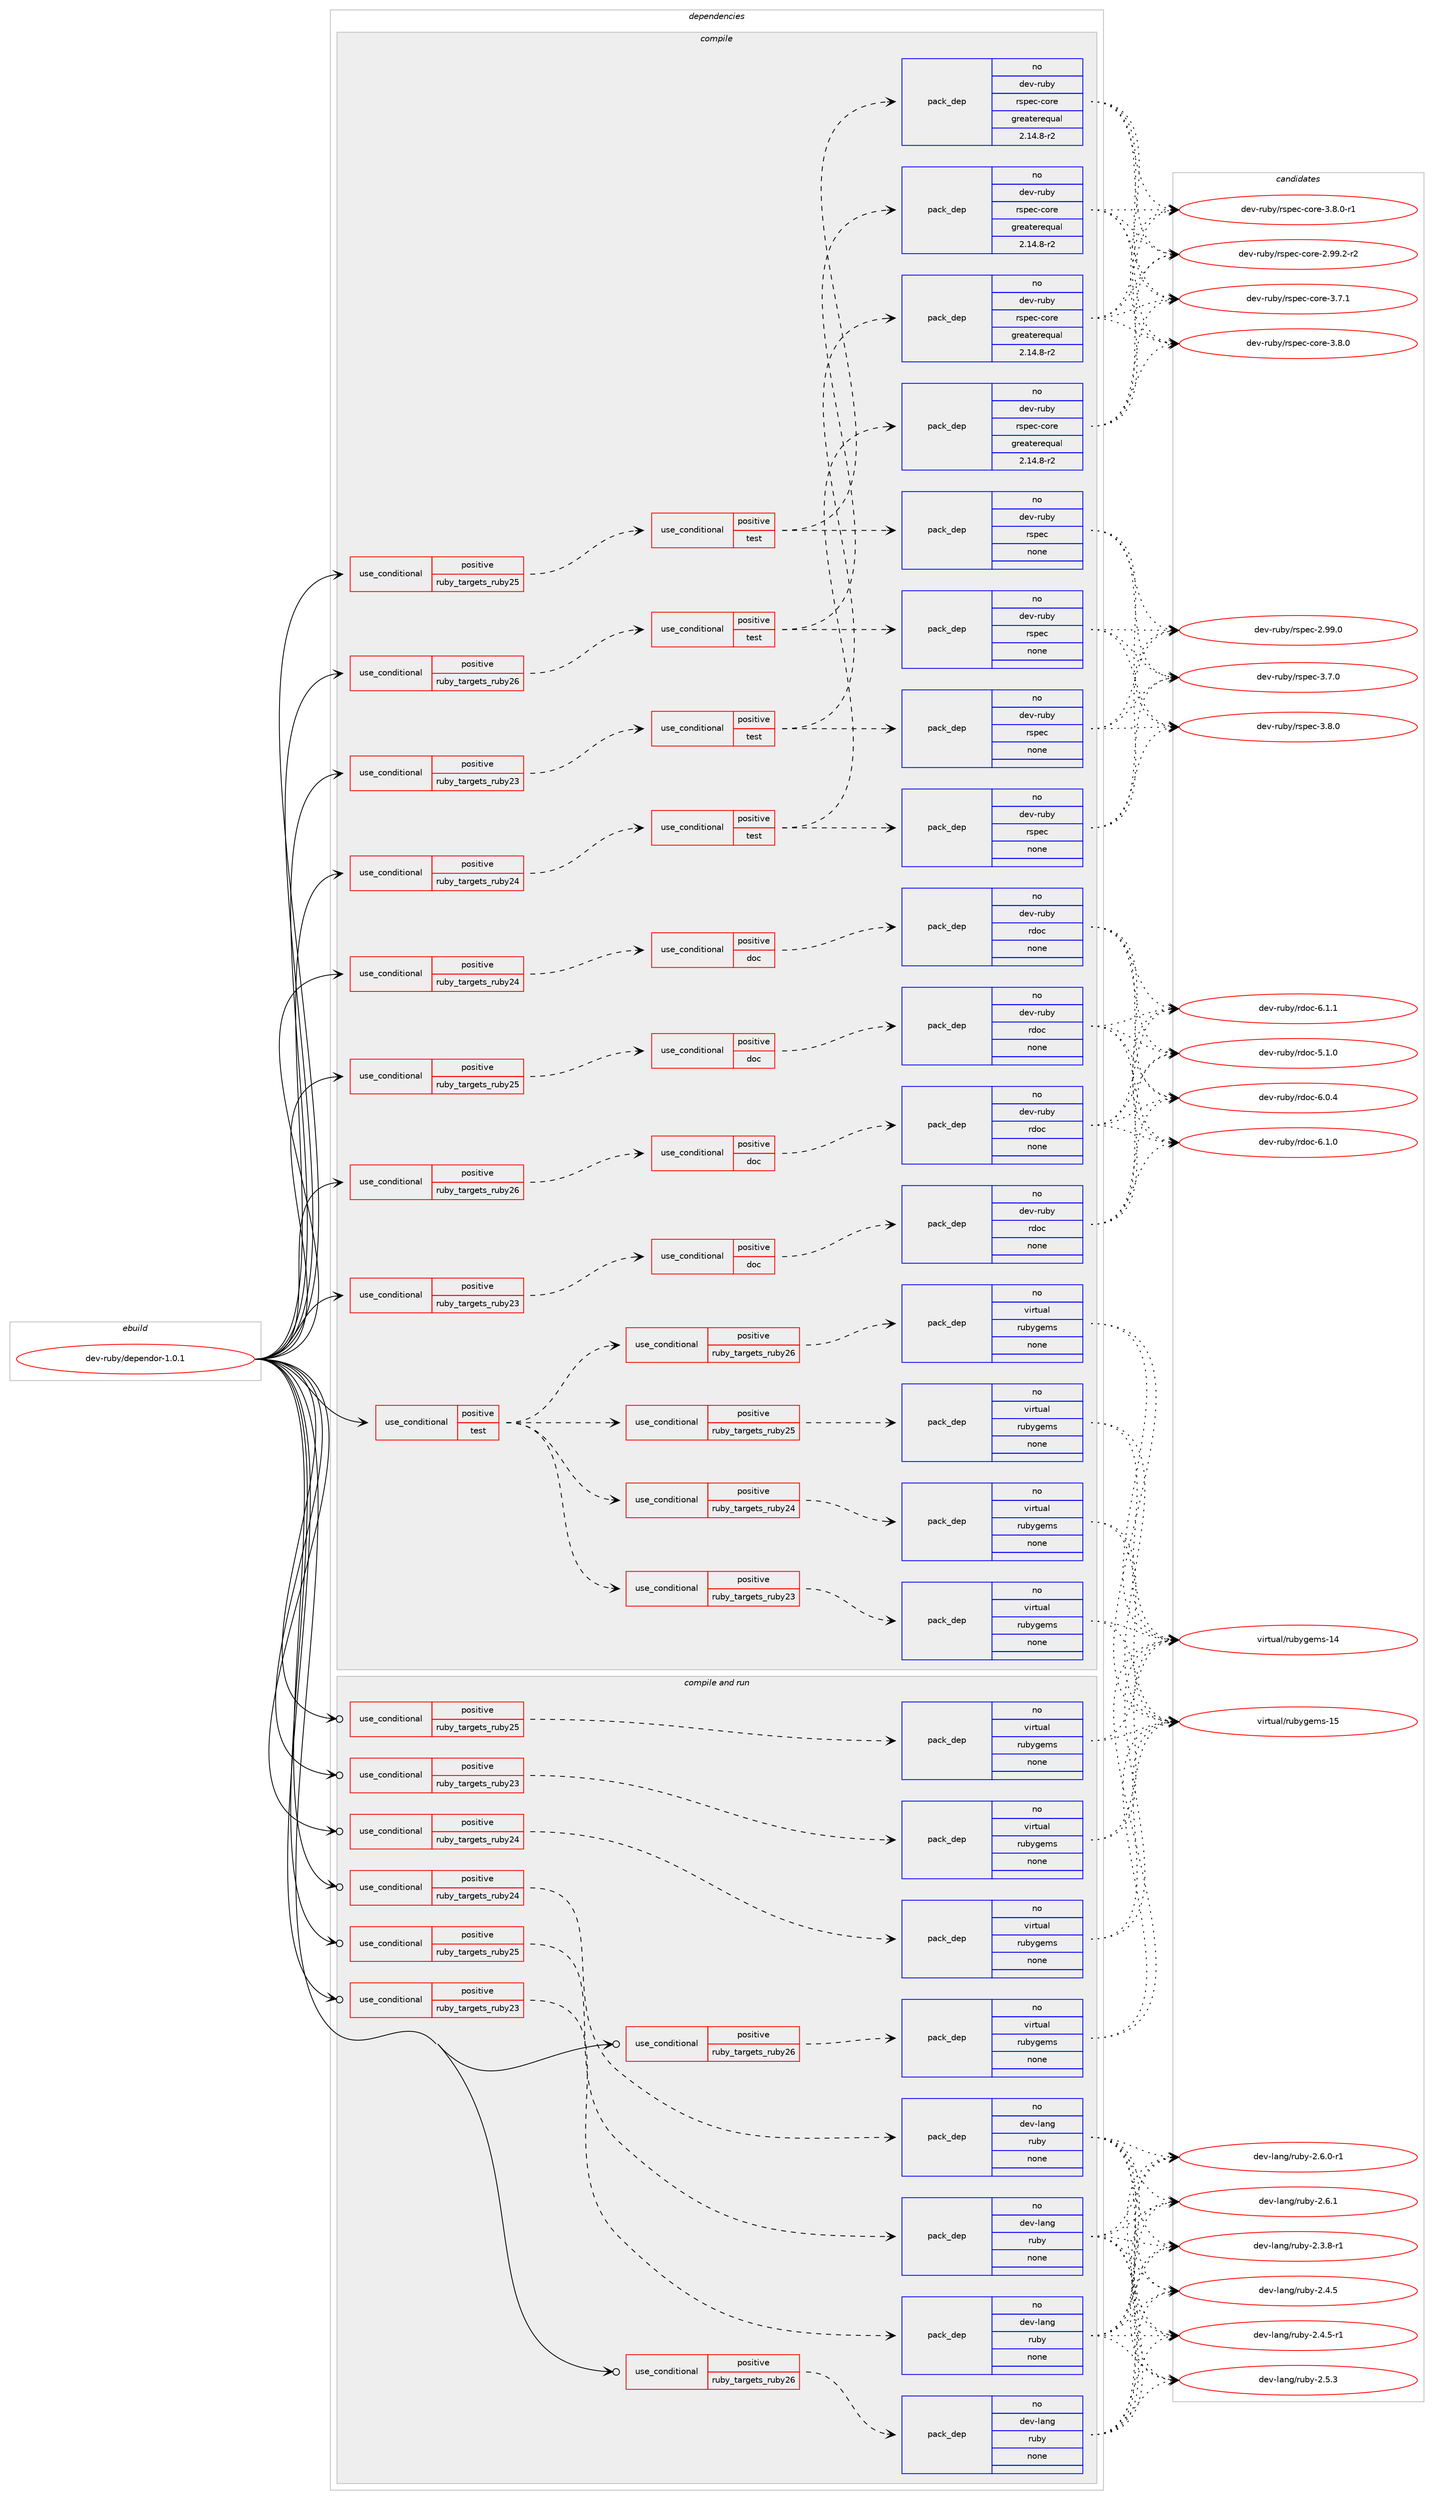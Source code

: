 digraph prolog {

# *************
# Graph options
# *************

newrank=true;
concentrate=true;
compound=true;
graph [rankdir=LR,fontname=Helvetica,fontsize=10,ranksep=1.5];#, ranksep=2.5, nodesep=0.2];
edge  [arrowhead=vee];
node  [fontname=Helvetica,fontsize=10];

# **********
# The ebuild
# **********

subgraph cluster_leftcol {
color=gray;
rank=same;
label=<<i>ebuild</i>>;
id [label="dev-ruby/dependor-1.0.1", color=red, width=4, href="../dev-ruby/dependor-1.0.1.svg"];
}

# ****************
# The dependencies
# ****************

subgraph cluster_midcol {
color=gray;
label=<<i>dependencies</i>>;
subgraph cluster_compile {
fillcolor="#eeeeee";
style=filled;
label=<<i>compile</i>>;
subgraph cond398247 {
dependency1490382 [label=<<TABLE BORDER="0" CELLBORDER="1" CELLSPACING="0" CELLPADDING="4"><TR><TD ROWSPAN="3" CELLPADDING="10">use_conditional</TD></TR><TR><TD>positive</TD></TR><TR><TD>ruby_targets_ruby23</TD></TR></TABLE>>, shape=none, color=red];
subgraph cond398248 {
dependency1490383 [label=<<TABLE BORDER="0" CELLBORDER="1" CELLSPACING="0" CELLPADDING="4"><TR><TD ROWSPAN="3" CELLPADDING="10">use_conditional</TD></TR><TR><TD>positive</TD></TR><TR><TD>doc</TD></TR></TABLE>>, shape=none, color=red];
subgraph pack1068691 {
dependency1490384 [label=<<TABLE BORDER="0" CELLBORDER="1" CELLSPACING="0" CELLPADDING="4" WIDTH="220"><TR><TD ROWSPAN="6" CELLPADDING="30">pack_dep</TD></TR><TR><TD WIDTH="110">no</TD></TR><TR><TD>dev-ruby</TD></TR><TR><TD>rdoc</TD></TR><TR><TD>none</TD></TR><TR><TD></TD></TR></TABLE>>, shape=none, color=blue];
}
dependency1490383:e -> dependency1490384:w [weight=20,style="dashed",arrowhead="vee"];
}
dependency1490382:e -> dependency1490383:w [weight=20,style="dashed",arrowhead="vee"];
}
id:e -> dependency1490382:w [weight=20,style="solid",arrowhead="vee"];
subgraph cond398249 {
dependency1490385 [label=<<TABLE BORDER="0" CELLBORDER="1" CELLSPACING="0" CELLPADDING="4"><TR><TD ROWSPAN="3" CELLPADDING="10">use_conditional</TD></TR><TR><TD>positive</TD></TR><TR><TD>ruby_targets_ruby23</TD></TR></TABLE>>, shape=none, color=red];
subgraph cond398250 {
dependency1490386 [label=<<TABLE BORDER="0" CELLBORDER="1" CELLSPACING="0" CELLPADDING="4"><TR><TD ROWSPAN="3" CELLPADDING="10">use_conditional</TD></TR><TR><TD>positive</TD></TR><TR><TD>test</TD></TR></TABLE>>, shape=none, color=red];
subgraph pack1068692 {
dependency1490387 [label=<<TABLE BORDER="0" CELLBORDER="1" CELLSPACING="0" CELLPADDING="4" WIDTH="220"><TR><TD ROWSPAN="6" CELLPADDING="30">pack_dep</TD></TR><TR><TD WIDTH="110">no</TD></TR><TR><TD>dev-ruby</TD></TR><TR><TD>rspec</TD></TR><TR><TD>none</TD></TR><TR><TD></TD></TR></TABLE>>, shape=none, color=blue];
}
dependency1490386:e -> dependency1490387:w [weight=20,style="dashed",arrowhead="vee"];
subgraph pack1068693 {
dependency1490388 [label=<<TABLE BORDER="0" CELLBORDER="1" CELLSPACING="0" CELLPADDING="4" WIDTH="220"><TR><TD ROWSPAN="6" CELLPADDING="30">pack_dep</TD></TR><TR><TD WIDTH="110">no</TD></TR><TR><TD>dev-ruby</TD></TR><TR><TD>rspec-core</TD></TR><TR><TD>greaterequal</TD></TR><TR><TD>2.14.8-r2</TD></TR></TABLE>>, shape=none, color=blue];
}
dependency1490386:e -> dependency1490388:w [weight=20,style="dashed",arrowhead="vee"];
}
dependency1490385:e -> dependency1490386:w [weight=20,style="dashed",arrowhead="vee"];
}
id:e -> dependency1490385:w [weight=20,style="solid",arrowhead="vee"];
subgraph cond398251 {
dependency1490389 [label=<<TABLE BORDER="0" CELLBORDER="1" CELLSPACING="0" CELLPADDING="4"><TR><TD ROWSPAN="3" CELLPADDING="10">use_conditional</TD></TR><TR><TD>positive</TD></TR><TR><TD>ruby_targets_ruby24</TD></TR></TABLE>>, shape=none, color=red];
subgraph cond398252 {
dependency1490390 [label=<<TABLE BORDER="0" CELLBORDER="1" CELLSPACING="0" CELLPADDING="4"><TR><TD ROWSPAN="3" CELLPADDING="10">use_conditional</TD></TR><TR><TD>positive</TD></TR><TR><TD>doc</TD></TR></TABLE>>, shape=none, color=red];
subgraph pack1068694 {
dependency1490391 [label=<<TABLE BORDER="0" CELLBORDER="1" CELLSPACING="0" CELLPADDING="4" WIDTH="220"><TR><TD ROWSPAN="6" CELLPADDING="30">pack_dep</TD></TR><TR><TD WIDTH="110">no</TD></TR><TR><TD>dev-ruby</TD></TR><TR><TD>rdoc</TD></TR><TR><TD>none</TD></TR><TR><TD></TD></TR></TABLE>>, shape=none, color=blue];
}
dependency1490390:e -> dependency1490391:w [weight=20,style="dashed",arrowhead="vee"];
}
dependency1490389:e -> dependency1490390:w [weight=20,style="dashed",arrowhead="vee"];
}
id:e -> dependency1490389:w [weight=20,style="solid",arrowhead="vee"];
subgraph cond398253 {
dependency1490392 [label=<<TABLE BORDER="0" CELLBORDER="1" CELLSPACING="0" CELLPADDING="4"><TR><TD ROWSPAN="3" CELLPADDING="10">use_conditional</TD></TR><TR><TD>positive</TD></TR><TR><TD>ruby_targets_ruby24</TD></TR></TABLE>>, shape=none, color=red];
subgraph cond398254 {
dependency1490393 [label=<<TABLE BORDER="0" CELLBORDER="1" CELLSPACING="0" CELLPADDING="4"><TR><TD ROWSPAN="3" CELLPADDING="10">use_conditional</TD></TR><TR><TD>positive</TD></TR><TR><TD>test</TD></TR></TABLE>>, shape=none, color=red];
subgraph pack1068695 {
dependency1490394 [label=<<TABLE BORDER="0" CELLBORDER="1" CELLSPACING="0" CELLPADDING="4" WIDTH="220"><TR><TD ROWSPAN="6" CELLPADDING="30">pack_dep</TD></TR><TR><TD WIDTH="110">no</TD></TR><TR><TD>dev-ruby</TD></TR><TR><TD>rspec</TD></TR><TR><TD>none</TD></TR><TR><TD></TD></TR></TABLE>>, shape=none, color=blue];
}
dependency1490393:e -> dependency1490394:w [weight=20,style="dashed",arrowhead="vee"];
subgraph pack1068696 {
dependency1490395 [label=<<TABLE BORDER="0" CELLBORDER="1" CELLSPACING="0" CELLPADDING="4" WIDTH="220"><TR><TD ROWSPAN="6" CELLPADDING="30">pack_dep</TD></TR><TR><TD WIDTH="110">no</TD></TR><TR><TD>dev-ruby</TD></TR><TR><TD>rspec-core</TD></TR><TR><TD>greaterequal</TD></TR><TR><TD>2.14.8-r2</TD></TR></TABLE>>, shape=none, color=blue];
}
dependency1490393:e -> dependency1490395:w [weight=20,style="dashed",arrowhead="vee"];
}
dependency1490392:e -> dependency1490393:w [weight=20,style="dashed",arrowhead="vee"];
}
id:e -> dependency1490392:w [weight=20,style="solid",arrowhead="vee"];
subgraph cond398255 {
dependency1490396 [label=<<TABLE BORDER="0" CELLBORDER="1" CELLSPACING="0" CELLPADDING="4"><TR><TD ROWSPAN="3" CELLPADDING="10">use_conditional</TD></TR><TR><TD>positive</TD></TR><TR><TD>ruby_targets_ruby25</TD></TR></TABLE>>, shape=none, color=red];
subgraph cond398256 {
dependency1490397 [label=<<TABLE BORDER="0" CELLBORDER="1" CELLSPACING="0" CELLPADDING="4"><TR><TD ROWSPAN="3" CELLPADDING="10">use_conditional</TD></TR><TR><TD>positive</TD></TR><TR><TD>doc</TD></TR></TABLE>>, shape=none, color=red];
subgraph pack1068697 {
dependency1490398 [label=<<TABLE BORDER="0" CELLBORDER="1" CELLSPACING="0" CELLPADDING="4" WIDTH="220"><TR><TD ROWSPAN="6" CELLPADDING="30">pack_dep</TD></TR><TR><TD WIDTH="110">no</TD></TR><TR><TD>dev-ruby</TD></TR><TR><TD>rdoc</TD></TR><TR><TD>none</TD></TR><TR><TD></TD></TR></TABLE>>, shape=none, color=blue];
}
dependency1490397:e -> dependency1490398:w [weight=20,style="dashed",arrowhead="vee"];
}
dependency1490396:e -> dependency1490397:w [weight=20,style="dashed",arrowhead="vee"];
}
id:e -> dependency1490396:w [weight=20,style="solid",arrowhead="vee"];
subgraph cond398257 {
dependency1490399 [label=<<TABLE BORDER="0" CELLBORDER="1" CELLSPACING="0" CELLPADDING="4"><TR><TD ROWSPAN="3" CELLPADDING="10">use_conditional</TD></TR><TR><TD>positive</TD></TR><TR><TD>ruby_targets_ruby25</TD></TR></TABLE>>, shape=none, color=red];
subgraph cond398258 {
dependency1490400 [label=<<TABLE BORDER="0" CELLBORDER="1" CELLSPACING="0" CELLPADDING="4"><TR><TD ROWSPAN="3" CELLPADDING="10">use_conditional</TD></TR><TR><TD>positive</TD></TR><TR><TD>test</TD></TR></TABLE>>, shape=none, color=red];
subgraph pack1068698 {
dependency1490401 [label=<<TABLE BORDER="0" CELLBORDER="1" CELLSPACING="0" CELLPADDING="4" WIDTH="220"><TR><TD ROWSPAN="6" CELLPADDING="30">pack_dep</TD></TR><TR><TD WIDTH="110">no</TD></TR><TR><TD>dev-ruby</TD></TR><TR><TD>rspec</TD></TR><TR><TD>none</TD></TR><TR><TD></TD></TR></TABLE>>, shape=none, color=blue];
}
dependency1490400:e -> dependency1490401:w [weight=20,style="dashed",arrowhead="vee"];
subgraph pack1068699 {
dependency1490402 [label=<<TABLE BORDER="0" CELLBORDER="1" CELLSPACING="0" CELLPADDING="4" WIDTH="220"><TR><TD ROWSPAN="6" CELLPADDING="30">pack_dep</TD></TR><TR><TD WIDTH="110">no</TD></TR><TR><TD>dev-ruby</TD></TR><TR><TD>rspec-core</TD></TR><TR><TD>greaterequal</TD></TR><TR><TD>2.14.8-r2</TD></TR></TABLE>>, shape=none, color=blue];
}
dependency1490400:e -> dependency1490402:w [weight=20,style="dashed",arrowhead="vee"];
}
dependency1490399:e -> dependency1490400:w [weight=20,style="dashed",arrowhead="vee"];
}
id:e -> dependency1490399:w [weight=20,style="solid",arrowhead="vee"];
subgraph cond398259 {
dependency1490403 [label=<<TABLE BORDER="0" CELLBORDER="1" CELLSPACING="0" CELLPADDING="4"><TR><TD ROWSPAN="3" CELLPADDING="10">use_conditional</TD></TR><TR><TD>positive</TD></TR><TR><TD>ruby_targets_ruby26</TD></TR></TABLE>>, shape=none, color=red];
subgraph cond398260 {
dependency1490404 [label=<<TABLE BORDER="0" CELLBORDER="1" CELLSPACING="0" CELLPADDING="4"><TR><TD ROWSPAN="3" CELLPADDING="10">use_conditional</TD></TR><TR><TD>positive</TD></TR><TR><TD>doc</TD></TR></TABLE>>, shape=none, color=red];
subgraph pack1068700 {
dependency1490405 [label=<<TABLE BORDER="0" CELLBORDER="1" CELLSPACING="0" CELLPADDING="4" WIDTH="220"><TR><TD ROWSPAN="6" CELLPADDING="30">pack_dep</TD></TR><TR><TD WIDTH="110">no</TD></TR><TR><TD>dev-ruby</TD></TR><TR><TD>rdoc</TD></TR><TR><TD>none</TD></TR><TR><TD></TD></TR></TABLE>>, shape=none, color=blue];
}
dependency1490404:e -> dependency1490405:w [weight=20,style="dashed",arrowhead="vee"];
}
dependency1490403:e -> dependency1490404:w [weight=20,style="dashed",arrowhead="vee"];
}
id:e -> dependency1490403:w [weight=20,style="solid",arrowhead="vee"];
subgraph cond398261 {
dependency1490406 [label=<<TABLE BORDER="0" CELLBORDER="1" CELLSPACING="0" CELLPADDING="4"><TR><TD ROWSPAN="3" CELLPADDING="10">use_conditional</TD></TR><TR><TD>positive</TD></TR><TR><TD>ruby_targets_ruby26</TD></TR></TABLE>>, shape=none, color=red];
subgraph cond398262 {
dependency1490407 [label=<<TABLE BORDER="0" CELLBORDER="1" CELLSPACING="0" CELLPADDING="4"><TR><TD ROWSPAN="3" CELLPADDING="10">use_conditional</TD></TR><TR><TD>positive</TD></TR><TR><TD>test</TD></TR></TABLE>>, shape=none, color=red];
subgraph pack1068701 {
dependency1490408 [label=<<TABLE BORDER="0" CELLBORDER="1" CELLSPACING="0" CELLPADDING="4" WIDTH="220"><TR><TD ROWSPAN="6" CELLPADDING="30">pack_dep</TD></TR><TR><TD WIDTH="110">no</TD></TR><TR><TD>dev-ruby</TD></TR><TR><TD>rspec</TD></TR><TR><TD>none</TD></TR><TR><TD></TD></TR></TABLE>>, shape=none, color=blue];
}
dependency1490407:e -> dependency1490408:w [weight=20,style="dashed",arrowhead="vee"];
subgraph pack1068702 {
dependency1490409 [label=<<TABLE BORDER="0" CELLBORDER="1" CELLSPACING="0" CELLPADDING="4" WIDTH="220"><TR><TD ROWSPAN="6" CELLPADDING="30">pack_dep</TD></TR><TR><TD WIDTH="110">no</TD></TR><TR><TD>dev-ruby</TD></TR><TR><TD>rspec-core</TD></TR><TR><TD>greaterequal</TD></TR><TR><TD>2.14.8-r2</TD></TR></TABLE>>, shape=none, color=blue];
}
dependency1490407:e -> dependency1490409:w [weight=20,style="dashed",arrowhead="vee"];
}
dependency1490406:e -> dependency1490407:w [weight=20,style="dashed",arrowhead="vee"];
}
id:e -> dependency1490406:w [weight=20,style="solid",arrowhead="vee"];
subgraph cond398263 {
dependency1490410 [label=<<TABLE BORDER="0" CELLBORDER="1" CELLSPACING="0" CELLPADDING="4"><TR><TD ROWSPAN="3" CELLPADDING="10">use_conditional</TD></TR><TR><TD>positive</TD></TR><TR><TD>test</TD></TR></TABLE>>, shape=none, color=red];
subgraph cond398264 {
dependency1490411 [label=<<TABLE BORDER="0" CELLBORDER="1" CELLSPACING="0" CELLPADDING="4"><TR><TD ROWSPAN="3" CELLPADDING="10">use_conditional</TD></TR><TR><TD>positive</TD></TR><TR><TD>ruby_targets_ruby23</TD></TR></TABLE>>, shape=none, color=red];
subgraph pack1068703 {
dependency1490412 [label=<<TABLE BORDER="0" CELLBORDER="1" CELLSPACING="0" CELLPADDING="4" WIDTH="220"><TR><TD ROWSPAN="6" CELLPADDING="30">pack_dep</TD></TR><TR><TD WIDTH="110">no</TD></TR><TR><TD>virtual</TD></TR><TR><TD>rubygems</TD></TR><TR><TD>none</TD></TR><TR><TD></TD></TR></TABLE>>, shape=none, color=blue];
}
dependency1490411:e -> dependency1490412:w [weight=20,style="dashed",arrowhead="vee"];
}
dependency1490410:e -> dependency1490411:w [weight=20,style="dashed",arrowhead="vee"];
subgraph cond398265 {
dependency1490413 [label=<<TABLE BORDER="0" CELLBORDER="1" CELLSPACING="0" CELLPADDING="4"><TR><TD ROWSPAN="3" CELLPADDING="10">use_conditional</TD></TR><TR><TD>positive</TD></TR><TR><TD>ruby_targets_ruby24</TD></TR></TABLE>>, shape=none, color=red];
subgraph pack1068704 {
dependency1490414 [label=<<TABLE BORDER="0" CELLBORDER="1" CELLSPACING="0" CELLPADDING="4" WIDTH="220"><TR><TD ROWSPAN="6" CELLPADDING="30">pack_dep</TD></TR><TR><TD WIDTH="110">no</TD></TR><TR><TD>virtual</TD></TR><TR><TD>rubygems</TD></TR><TR><TD>none</TD></TR><TR><TD></TD></TR></TABLE>>, shape=none, color=blue];
}
dependency1490413:e -> dependency1490414:w [weight=20,style="dashed",arrowhead="vee"];
}
dependency1490410:e -> dependency1490413:w [weight=20,style="dashed",arrowhead="vee"];
subgraph cond398266 {
dependency1490415 [label=<<TABLE BORDER="0" CELLBORDER="1" CELLSPACING="0" CELLPADDING="4"><TR><TD ROWSPAN="3" CELLPADDING="10">use_conditional</TD></TR><TR><TD>positive</TD></TR><TR><TD>ruby_targets_ruby25</TD></TR></TABLE>>, shape=none, color=red];
subgraph pack1068705 {
dependency1490416 [label=<<TABLE BORDER="0" CELLBORDER="1" CELLSPACING="0" CELLPADDING="4" WIDTH="220"><TR><TD ROWSPAN="6" CELLPADDING="30">pack_dep</TD></TR><TR><TD WIDTH="110">no</TD></TR><TR><TD>virtual</TD></TR><TR><TD>rubygems</TD></TR><TR><TD>none</TD></TR><TR><TD></TD></TR></TABLE>>, shape=none, color=blue];
}
dependency1490415:e -> dependency1490416:w [weight=20,style="dashed",arrowhead="vee"];
}
dependency1490410:e -> dependency1490415:w [weight=20,style="dashed",arrowhead="vee"];
subgraph cond398267 {
dependency1490417 [label=<<TABLE BORDER="0" CELLBORDER="1" CELLSPACING="0" CELLPADDING="4"><TR><TD ROWSPAN="3" CELLPADDING="10">use_conditional</TD></TR><TR><TD>positive</TD></TR><TR><TD>ruby_targets_ruby26</TD></TR></TABLE>>, shape=none, color=red];
subgraph pack1068706 {
dependency1490418 [label=<<TABLE BORDER="0" CELLBORDER="1" CELLSPACING="0" CELLPADDING="4" WIDTH="220"><TR><TD ROWSPAN="6" CELLPADDING="30">pack_dep</TD></TR><TR><TD WIDTH="110">no</TD></TR><TR><TD>virtual</TD></TR><TR><TD>rubygems</TD></TR><TR><TD>none</TD></TR><TR><TD></TD></TR></TABLE>>, shape=none, color=blue];
}
dependency1490417:e -> dependency1490418:w [weight=20,style="dashed",arrowhead="vee"];
}
dependency1490410:e -> dependency1490417:w [weight=20,style="dashed",arrowhead="vee"];
}
id:e -> dependency1490410:w [weight=20,style="solid",arrowhead="vee"];
}
subgraph cluster_compileandrun {
fillcolor="#eeeeee";
style=filled;
label=<<i>compile and run</i>>;
subgraph cond398268 {
dependency1490419 [label=<<TABLE BORDER="0" CELLBORDER="1" CELLSPACING="0" CELLPADDING="4"><TR><TD ROWSPAN="3" CELLPADDING="10">use_conditional</TD></TR><TR><TD>positive</TD></TR><TR><TD>ruby_targets_ruby23</TD></TR></TABLE>>, shape=none, color=red];
subgraph pack1068707 {
dependency1490420 [label=<<TABLE BORDER="0" CELLBORDER="1" CELLSPACING="0" CELLPADDING="4" WIDTH="220"><TR><TD ROWSPAN="6" CELLPADDING="30">pack_dep</TD></TR><TR><TD WIDTH="110">no</TD></TR><TR><TD>dev-lang</TD></TR><TR><TD>ruby</TD></TR><TR><TD>none</TD></TR><TR><TD></TD></TR></TABLE>>, shape=none, color=blue];
}
dependency1490419:e -> dependency1490420:w [weight=20,style="dashed",arrowhead="vee"];
}
id:e -> dependency1490419:w [weight=20,style="solid",arrowhead="odotvee"];
subgraph cond398269 {
dependency1490421 [label=<<TABLE BORDER="0" CELLBORDER="1" CELLSPACING="0" CELLPADDING="4"><TR><TD ROWSPAN="3" CELLPADDING="10">use_conditional</TD></TR><TR><TD>positive</TD></TR><TR><TD>ruby_targets_ruby23</TD></TR></TABLE>>, shape=none, color=red];
subgraph pack1068708 {
dependency1490422 [label=<<TABLE BORDER="0" CELLBORDER="1" CELLSPACING="0" CELLPADDING="4" WIDTH="220"><TR><TD ROWSPAN="6" CELLPADDING="30">pack_dep</TD></TR><TR><TD WIDTH="110">no</TD></TR><TR><TD>virtual</TD></TR><TR><TD>rubygems</TD></TR><TR><TD>none</TD></TR><TR><TD></TD></TR></TABLE>>, shape=none, color=blue];
}
dependency1490421:e -> dependency1490422:w [weight=20,style="dashed",arrowhead="vee"];
}
id:e -> dependency1490421:w [weight=20,style="solid",arrowhead="odotvee"];
subgraph cond398270 {
dependency1490423 [label=<<TABLE BORDER="0" CELLBORDER="1" CELLSPACING="0" CELLPADDING="4"><TR><TD ROWSPAN="3" CELLPADDING="10">use_conditional</TD></TR><TR><TD>positive</TD></TR><TR><TD>ruby_targets_ruby24</TD></TR></TABLE>>, shape=none, color=red];
subgraph pack1068709 {
dependency1490424 [label=<<TABLE BORDER="0" CELLBORDER="1" CELLSPACING="0" CELLPADDING="4" WIDTH="220"><TR><TD ROWSPAN="6" CELLPADDING="30">pack_dep</TD></TR><TR><TD WIDTH="110">no</TD></TR><TR><TD>dev-lang</TD></TR><TR><TD>ruby</TD></TR><TR><TD>none</TD></TR><TR><TD></TD></TR></TABLE>>, shape=none, color=blue];
}
dependency1490423:e -> dependency1490424:w [weight=20,style="dashed",arrowhead="vee"];
}
id:e -> dependency1490423:w [weight=20,style="solid",arrowhead="odotvee"];
subgraph cond398271 {
dependency1490425 [label=<<TABLE BORDER="0" CELLBORDER="1" CELLSPACING="0" CELLPADDING="4"><TR><TD ROWSPAN="3" CELLPADDING="10">use_conditional</TD></TR><TR><TD>positive</TD></TR><TR><TD>ruby_targets_ruby24</TD></TR></TABLE>>, shape=none, color=red];
subgraph pack1068710 {
dependency1490426 [label=<<TABLE BORDER="0" CELLBORDER="1" CELLSPACING="0" CELLPADDING="4" WIDTH="220"><TR><TD ROWSPAN="6" CELLPADDING="30">pack_dep</TD></TR><TR><TD WIDTH="110">no</TD></TR><TR><TD>virtual</TD></TR><TR><TD>rubygems</TD></TR><TR><TD>none</TD></TR><TR><TD></TD></TR></TABLE>>, shape=none, color=blue];
}
dependency1490425:e -> dependency1490426:w [weight=20,style="dashed",arrowhead="vee"];
}
id:e -> dependency1490425:w [weight=20,style="solid",arrowhead="odotvee"];
subgraph cond398272 {
dependency1490427 [label=<<TABLE BORDER="0" CELLBORDER="1" CELLSPACING="0" CELLPADDING="4"><TR><TD ROWSPAN="3" CELLPADDING="10">use_conditional</TD></TR><TR><TD>positive</TD></TR><TR><TD>ruby_targets_ruby25</TD></TR></TABLE>>, shape=none, color=red];
subgraph pack1068711 {
dependency1490428 [label=<<TABLE BORDER="0" CELLBORDER="1" CELLSPACING="0" CELLPADDING="4" WIDTH="220"><TR><TD ROWSPAN="6" CELLPADDING="30">pack_dep</TD></TR><TR><TD WIDTH="110">no</TD></TR><TR><TD>dev-lang</TD></TR><TR><TD>ruby</TD></TR><TR><TD>none</TD></TR><TR><TD></TD></TR></TABLE>>, shape=none, color=blue];
}
dependency1490427:e -> dependency1490428:w [weight=20,style="dashed",arrowhead="vee"];
}
id:e -> dependency1490427:w [weight=20,style="solid",arrowhead="odotvee"];
subgraph cond398273 {
dependency1490429 [label=<<TABLE BORDER="0" CELLBORDER="1" CELLSPACING="0" CELLPADDING="4"><TR><TD ROWSPAN="3" CELLPADDING="10">use_conditional</TD></TR><TR><TD>positive</TD></TR><TR><TD>ruby_targets_ruby25</TD></TR></TABLE>>, shape=none, color=red];
subgraph pack1068712 {
dependency1490430 [label=<<TABLE BORDER="0" CELLBORDER="1" CELLSPACING="0" CELLPADDING="4" WIDTH="220"><TR><TD ROWSPAN="6" CELLPADDING="30">pack_dep</TD></TR><TR><TD WIDTH="110">no</TD></TR><TR><TD>virtual</TD></TR><TR><TD>rubygems</TD></TR><TR><TD>none</TD></TR><TR><TD></TD></TR></TABLE>>, shape=none, color=blue];
}
dependency1490429:e -> dependency1490430:w [weight=20,style="dashed",arrowhead="vee"];
}
id:e -> dependency1490429:w [weight=20,style="solid",arrowhead="odotvee"];
subgraph cond398274 {
dependency1490431 [label=<<TABLE BORDER="0" CELLBORDER="1" CELLSPACING="0" CELLPADDING="4"><TR><TD ROWSPAN="3" CELLPADDING="10">use_conditional</TD></TR><TR><TD>positive</TD></TR><TR><TD>ruby_targets_ruby26</TD></TR></TABLE>>, shape=none, color=red];
subgraph pack1068713 {
dependency1490432 [label=<<TABLE BORDER="0" CELLBORDER="1" CELLSPACING="0" CELLPADDING="4" WIDTH="220"><TR><TD ROWSPAN="6" CELLPADDING="30">pack_dep</TD></TR><TR><TD WIDTH="110">no</TD></TR><TR><TD>dev-lang</TD></TR><TR><TD>ruby</TD></TR><TR><TD>none</TD></TR><TR><TD></TD></TR></TABLE>>, shape=none, color=blue];
}
dependency1490431:e -> dependency1490432:w [weight=20,style="dashed",arrowhead="vee"];
}
id:e -> dependency1490431:w [weight=20,style="solid",arrowhead="odotvee"];
subgraph cond398275 {
dependency1490433 [label=<<TABLE BORDER="0" CELLBORDER="1" CELLSPACING="0" CELLPADDING="4"><TR><TD ROWSPAN="3" CELLPADDING="10">use_conditional</TD></TR><TR><TD>positive</TD></TR><TR><TD>ruby_targets_ruby26</TD></TR></TABLE>>, shape=none, color=red];
subgraph pack1068714 {
dependency1490434 [label=<<TABLE BORDER="0" CELLBORDER="1" CELLSPACING="0" CELLPADDING="4" WIDTH="220"><TR><TD ROWSPAN="6" CELLPADDING="30">pack_dep</TD></TR><TR><TD WIDTH="110">no</TD></TR><TR><TD>virtual</TD></TR><TR><TD>rubygems</TD></TR><TR><TD>none</TD></TR><TR><TD></TD></TR></TABLE>>, shape=none, color=blue];
}
dependency1490433:e -> dependency1490434:w [weight=20,style="dashed",arrowhead="vee"];
}
id:e -> dependency1490433:w [weight=20,style="solid",arrowhead="odotvee"];
}
subgraph cluster_run {
fillcolor="#eeeeee";
style=filled;
label=<<i>run</i>>;
}
}

# **************
# The candidates
# **************

subgraph cluster_choices {
rank=same;
color=gray;
label=<<i>candidates</i>>;

subgraph choice1068691 {
color=black;
nodesep=1;
choice10010111845114117981214711410011199455346494648 [label="dev-ruby/rdoc-5.1.0", color=red, width=4,href="../dev-ruby/rdoc-5.1.0.svg"];
choice10010111845114117981214711410011199455446484652 [label="dev-ruby/rdoc-6.0.4", color=red, width=4,href="../dev-ruby/rdoc-6.0.4.svg"];
choice10010111845114117981214711410011199455446494648 [label="dev-ruby/rdoc-6.1.0", color=red, width=4,href="../dev-ruby/rdoc-6.1.0.svg"];
choice10010111845114117981214711410011199455446494649 [label="dev-ruby/rdoc-6.1.1", color=red, width=4,href="../dev-ruby/rdoc-6.1.1.svg"];
dependency1490384:e -> choice10010111845114117981214711410011199455346494648:w [style=dotted,weight="100"];
dependency1490384:e -> choice10010111845114117981214711410011199455446484652:w [style=dotted,weight="100"];
dependency1490384:e -> choice10010111845114117981214711410011199455446494648:w [style=dotted,weight="100"];
dependency1490384:e -> choice10010111845114117981214711410011199455446494649:w [style=dotted,weight="100"];
}
subgraph choice1068692 {
color=black;
nodesep=1;
choice1001011184511411798121471141151121019945504657574648 [label="dev-ruby/rspec-2.99.0", color=red, width=4,href="../dev-ruby/rspec-2.99.0.svg"];
choice10010111845114117981214711411511210199455146554648 [label="dev-ruby/rspec-3.7.0", color=red, width=4,href="../dev-ruby/rspec-3.7.0.svg"];
choice10010111845114117981214711411511210199455146564648 [label="dev-ruby/rspec-3.8.0", color=red, width=4,href="../dev-ruby/rspec-3.8.0.svg"];
dependency1490387:e -> choice1001011184511411798121471141151121019945504657574648:w [style=dotted,weight="100"];
dependency1490387:e -> choice10010111845114117981214711411511210199455146554648:w [style=dotted,weight="100"];
dependency1490387:e -> choice10010111845114117981214711411511210199455146564648:w [style=dotted,weight="100"];
}
subgraph choice1068693 {
color=black;
nodesep=1;
choice100101118451141179812147114115112101994599111114101455046575746504511450 [label="dev-ruby/rspec-core-2.99.2-r2", color=red, width=4,href="../dev-ruby/rspec-core-2.99.2-r2.svg"];
choice100101118451141179812147114115112101994599111114101455146554649 [label="dev-ruby/rspec-core-3.7.1", color=red, width=4,href="../dev-ruby/rspec-core-3.7.1.svg"];
choice100101118451141179812147114115112101994599111114101455146564648 [label="dev-ruby/rspec-core-3.8.0", color=red, width=4,href="../dev-ruby/rspec-core-3.8.0.svg"];
choice1001011184511411798121471141151121019945991111141014551465646484511449 [label="dev-ruby/rspec-core-3.8.0-r1", color=red, width=4,href="../dev-ruby/rspec-core-3.8.0-r1.svg"];
dependency1490388:e -> choice100101118451141179812147114115112101994599111114101455046575746504511450:w [style=dotted,weight="100"];
dependency1490388:e -> choice100101118451141179812147114115112101994599111114101455146554649:w [style=dotted,weight="100"];
dependency1490388:e -> choice100101118451141179812147114115112101994599111114101455146564648:w [style=dotted,weight="100"];
dependency1490388:e -> choice1001011184511411798121471141151121019945991111141014551465646484511449:w [style=dotted,weight="100"];
}
subgraph choice1068694 {
color=black;
nodesep=1;
choice10010111845114117981214711410011199455346494648 [label="dev-ruby/rdoc-5.1.0", color=red, width=4,href="../dev-ruby/rdoc-5.1.0.svg"];
choice10010111845114117981214711410011199455446484652 [label="dev-ruby/rdoc-6.0.4", color=red, width=4,href="../dev-ruby/rdoc-6.0.4.svg"];
choice10010111845114117981214711410011199455446494648 [label="dev-ruby/rdoc-6.1.0", color=red, width=4,href="../dev-ruby/rdoc-6.1.0.svg"];
choice10010111845114117981214711410011199455446494649 [label="dev-ruby/rdoc-6.1.1", color=red, width=4,href="../dev-ruby/rdoc-6.1.1.svg"];
dependency1490391:e -> choice10010111845114117981214711410011199455346494648:w [style=dotted,weight="100"];
dependency1490391:e -> choice10010111845114117981214711410011199455446484652:w [style=dotted,weight="100"];
dependency1490391:e -> choice10010111845114117981214711410011199455446494648:w [style=dotted,weight="100"];
dependency1490391:e -> choice10010111845114117981214711410011199455446494649:w [style=dotted,weight="100"];
}
subgraph choice1068695 {
color=black;
nodesep=1;
choice1001011184511411798121471141151121019945504657574648 [label="dev-ruby/rspec-2.99.0", color=red, width=4,href="../dev-ruby/rspec-2.99.0.svg"];
choice10010111845114117981214711411511210199455146554648 [label="dev-ruby/rspec-3.7.0", color=red, width=4,href="../dev-ruby/rspec-3.7.0.svg"];
choice10010111845114117981214711411511210199455146564648 [label="dev-ruby/rspec-3.8.0", color=red, width=4,href="../dev-ruby/rspec-3.8.0.svg"];
dependency1490394:e -> choice1001011184511411798121471141151121019945504657574648:w [style=dotted,weight="100"];
dependency1490394:e -> choice10010111845114117981214711411511210199455146554648:w [style=dotted,weight="100"];
dependency1490394:e -> choice10010111845114117981214711411511210199455146564648:w [style=dotted,weight="100"];
}
subgraph choice1068696 {
color=black;
nodesep=1;
choice100101118451141179812147114115112101994599111114101455046575746504511450 [label="dev-ruby/rspec-core-2.99.2-r2", color=red, width=4,href="../dev-ruby/rspec-core-2.99.2-r2.svg"];
choice100101118451141179812147114115112101994599111114101455146554649 [label="dev-ruby/rspec-core-3.7.1", color=red, width=4,href="../dev-ruby/rspec-core-3.7.1.svg"];
choice100101118451141179812147114115112101994599111114101455146564648 [label="dev-ruby/rspec-core-3.8.0", color=red, width=4,href="../dev-ruby/rspec-core-3.8.0.svg"];
choice1001011184511411798121471141151121019945991111141014551465646484511449 [label="dev-ruby/rspec-core-3.8.0-r1", color=red, width=4,href="../dev-ruby/rspec-core-3.8.0-r1.svg"];
dependency1490395:e -> choice100101118451141179812147114115112101994599111114101455046575746504511450:w [style=dotted,weight="100"];
dependency1490395:e -> choice100101118451141179812147114115112101994599111114101455146554649:w [style=dotted,weight="100"];
dependency1490395:e -> choice100101118451141179812147114115112101994599111114101455146564648:w [style=dotted,weight="100"];
dependency1490395:e -> choice1001011184511411798121471141151121019945991111141014551465646484511449:w [style=dotted,weight="100"];
}
subgraph choice1068697 {
color=black;
nodesep=1;
choice10010111845114117981214711410011199455346494648 [label="dev-ruby/rdoc-5.1.0", color=red, width=4,href="../dev-ruby/rdoc-5.1.0.svg"];
choice10010111845114117981214711410011199455446484652 [label="dev-ruby/rdoc-6.0.4", color=red, width=4,href="../dev-ruby/rdoc-6.0.4.svg"];
choice10010111845114117981214711410011199455446494648 [label="dev-ruby/rdoc-6.1.0", color=red, width=4,href="../dev-ruby/rdoc-6.1.0.svg"];
choice10010111845114117981214711410011199455446494649 [label="dev-ruby/rdoc-6.1.1", color=red, width=4,href="../dev-ruby/rdoc-6.1.1.svg"];
dependency1490398:e -> choice10010111845114117981214711410011199455346494648:w [style=dotted,weight="100"];
dependency1490398:e -> choice10010111845114117981214711410011199455446484652:w [style=dotted,weight="100"];
dependency1490398:e -> choice10010111845114117981214711410011199455446494648:w [style=dotted,weight="100"];
dependency1490398:e -> choice10010111845114117981214711410011199455446494649:w [style=dotted,weight="100"];
}
subgraph choice1068698 {
color=black;
nodesep=1;
choice1001011184511411798121471141151121019945504657574648 [label="dev-ruby/rspec-2.99.0", color=red, width=4,href="../dev-ruby/rspec-2.99.0.svg"];
choice10010111845114117981214711411511210199455146554648 [label="dev-ruby/rspec-3.7.0", color=red, width=4,href="../dev-ruby/rspec-3.7.0.svg"];
choice10010111845114117981214711411511210199455146564648 [label="dev-ruby/rspec-3.8.0", color=red, width=4,href="../dev-ruby/rspec-3.8.0.svg"];
dependency1490401:e -> choice1001011184511411798121471141151121019945504657574648:w [style=dotted,weight="100"];
dependency1490401:e -> choice10010111845114117981214711411511210199455146554648:w [style=dotted,weight="100"];
dependency1490401:e -> choice10010111845114117981214711411511210199455146564648:w [style=dotted,weight="100"];
}
subgraph choice1068699 {
color=black;
nodesep=1;
choice100101118451141179812147114115112101994599111114101455046575746504511450 [label="dev-ruby/rspec-core-2.99.2-r2", color=red, width=4,href="../dev-ruby/rspec-core-2.99.2-r2.svg"];
choice100101118451141179812147114115112101994599111114101455146554649 [label="dev-ruby/rspec-core-3.7.1", color=red, width=4,href="../dev-ruby/rspec-core-3.7.1.svg"];
choice100101118451141179812147114115112101994599111114101455146564648 [label="dev-ruby/rspec-core-3.8.0", color=red, width=4,href="../dev-ruby/rspec-core-3.8.0.svg"];
choice1001011184511411798121471141151121019945991111141014551465646484511449 [label="dev-ruby/rspec-core-3.8.0-r1", color=red, width=4,href="../dev-ruby/rspec-core-3.8.0-r1.svg"];
dependency1490402:e -> choice100101118451141179812147114115112101994599111114101455046575746504511450:w [style=dotted,weight="100"];
dependency1490402:e -> choice100101118451141179812147114115112101994599111114101455146554649:w [style=dotted,weight="100"];
dependency1490402:e -> choice100101118451141179812147114115112101994599111114101455146564648:w [style=dotted,weight="100"];
dependency1490402:e -> choice1001011184511411798121471141151121019945991111141014551465646484511449:w [style=dotted,weight="100"];
}
subgraph choice1068700 {
color=black;
nodesep=1;
choice10010111845114117981214711410011199455346494648 [label="dev-ruby/rdoc-5.1.0", color=red, width=4,href="../dev-ruby/rdoc-5.1.0.svg"];
choice10010111845114117981214711410011199455446484652 [label="dev-ruby/rdoc-6.0.4", color=red, width=4,href="../dev-ruby/rdoc-6.0.4.svg"];
choice10010111845114117981214711410011199455446494648 [label="dev-ruby/rdoc-6.1.0", color=red, width=4,href="../dev-ruby/rdoc-6.1.0.svg"];
choice10010111845114117981214711410011199455446494649 [label="dev-ruby/rdoc-6.1.1", color=red, width=4,href="../dev-ruby/rdoc-6.1.1.svg"];
dependency1490405:e -> choice10010111845114117981214711410011199455346494648:w [style=dotted,weight="100"];
dependency1490405:e -> choice10010111845114117981214711410011199455446484652:w [style=dotted,weight="100"];
dependency1490405:e -> choice10010111845114117981214711410011199455446494648:w [style=dotted,weight="100"];
dependency1490405:e -> choice10010111845114117981214711410011199455446494649:w [style=dotted,weight="100"];
}
subgraph choice1068701 {
color=black;
nodesep=1;
choice1001011184511411798121471141151121019945504657574648 [label="dev-ruby/rspec-2.99.0", color=red, width=4,href="../dev-ruby/rspec-2.99.0.svg"];
choice10010111845114117981214711411511210199455146554648 [label="dev-ruby/rspec-3.7.0", color=red, width=4,href="../dev-ruby/rspec-3.7.0.svg"];
choice10010111845114117981214711411511210199455146564648 [label="dev-ruby/rspec-3.8.0", color=red, width=4,href="../dev-ruby/rspec-3.8.0.svg"];
dependency1490408:e -> choice1001011184511411798121471141151121019945504657574648:w [style=dotted,weight="100"];
dependency1490408:e -> choice10010111845114117981214711411511210199455146554648:w [style=dotted,weight="100"];
dependency1490408:e -> choice10010111845114117981214711411511210199455146564648:w [style=dotted,weight="100"];
}
subgraph choice1068702 {
color=black;
nodesep=1;
choice100101118451141179812147114115112101994599111114101455046575746504511450 [label="dev-ruby/rspec-core-2.99.2-r2", color=red, width=4,href="../dev-ruby/rspec-core-2.99.2-r2.svg"];
choice100101118451141179812147114115112101994599111114101455146554649 [label="dev-ruby/rspec-core-3.7.1", color=red, width=4,href="../dev-ruby/rspec-core-3.7.1.svg"];
choice100101118451141179812147114115112101994599111114101455146564648 [label="dev-ruby/rspec-core-3.8.0", color=red, width=4,href="../dev-ruby/rspec-core-3.8.0.svg"];
choice1001011184511411798121471141151121019945991111141014551465646484511449 [label="dev-ruby/rspec-core-3.8.0-r1", color=red, width=4,href="../dev-ruby/rspec-core-3.8.0-r1.svg"];
dependency1490409:e -> choice100101118451141179812147114115112101994599111114101455046575746504511450:w [style=dotted,weight="100"];
dependency1490409:e -> choice100101118451141179812147114115112101994599111114101455146554649:w [style=dotted,weight="100"];
dependency1490409:e -> choice100101118451141179812147114115112101994599111114101455146564648:w [style=dotted,weight="100"];
dependency1490409:e -> choice1001011184511411798121471141151121019945991111141014551465646484511449:w [style=dotted,weight="100"];
}
subgraph choice1068703 {
color=black;
nodesep=1;
choice118105114116117971084711411798121103101109115454952 [label="virtual/rubygems-14", color=red, width=4,href="../virtual/rubygems-14.svg"];
choice118105114116117971084711411798121103101109115454953 [label="virtual/rubygems-15", color=red, width=4,href="../virtual/rubygems-15.svg"];
dependency1490412:e -> choice118105114116117971084711411798121103101109115454952:w [style=dotted,weight="100"];
dependency1490412:e -> choice118105114116117971084711411798121103101109115454953:w [style=dotted,weight="100"];
}
subgraph choice1068704 {
color=black;
nodesep=1;
choice118105114116117971084711411798121103101109115454952 [label="virtual/rubygems-14", color=red, width=4,href="../virtual/rubygems-14.svg"];
choice118105114116117971084711411798121103101109115454953 [label="virtual/rubygems-15", color=red, width=4,href="../virtual/rubygems-15.svg"];
dependency1490414:e -> choice118105114116117971084711411798121103101109115454952:w [style=dotted,weight="100"];
dependency1490414:e -> choice118105114116117971084711411798121103101109115454953:w [style=dotted,weight="100"];
}
subgraph choice1068705 {
color=black;
nodesep=1;
choice118105114116117971084711411798121103101109115454952 [label="virtual/rubygems-14", color=red, width=4,href="../virtual/rubygems-14.svg"];
choice118105114116117971084711411798121103101109115454953 [label="virtual/rubygems-15", color=red, width=4,href="../virtual/rubygems-15.svg"];
dependency1490416:e -> choice118105114116117971084711411798121103101109115454952:w [style=dotted,weight="100"];
dependency1490416:e -> choice118105114116117971084711411798121103101109115454953:w [style=dotted,weight="100"];
}
subgraph choice1068706 {
color=black;
nodesep=1;
choice118105114116117971084711411798121103101109115454952 [label="virtual/rubygems-14", color=red, width=4,href="../virtual/rubygems-14.svg"];
choice118105114116117971084711411798121103101109115454953 [label="virtual/rubygems-15", color=red, width=4,href="../virtual/rubygems-15.svg"];
dependency1490418:e -> choice118105114116117971084711411798121103101109115454952:w [style=dotted,weight="100"];
dependency1490418:e -> choice118105114116117971084711411798121103101109115454953:w [style=dotted,weight="100"];
}
subgraph choice1068707 {
color=black;
nodesep=1;
choice100101118451089711010347114117981214550465146564511449 [label="dev-lang/ruby-2.3.8-r1", color=red, width=4,href="../dev-lang/ruby-2.3.8-r1.svg"];
choice10010111845108971101034711411798121455046524653 [label="dev-lang/ruby-2.4.5", color=red, width=4,href="../dev-lang/ruby-2.4.5.svg"];
choice100101118451089711010347114117981214550465246534511449 [label="dev-lang/ruby-2.4.5-r1", color=red, width=4,href="../dev-lang/ruby-2.4.5-r1.svg"];
choice10010111845108971101034711411798121455046534651 [label="dev-lang/ruby-2.5.3", color=red, width=4,href="../dev-lang/ruby-2.5.3.svg"];
choice100101118451089711010347114117981214550465446484511449 [label="dev-lang/ruby-2.6.0-r1", color=red, width=4,href="../dev-lang/ruby-2.6.0-r1.svg"];
choice10010111845108971101034711411798121455046544649 [label="dev-lang/ruby-2.6.1", color=red, width=4,href="../dev-lang/ruby-2.6.1.svg"];
dependency1490420:e -> choice100101118451089711010347114117981214550465146564511449:w [style=dotted,weight="100"];
dependency1490420:e -> choice10010111845108971101034711411798121455046524653:w [style=dotted,weight="100"];
dependency1490420:e -> choice100101118451089711010347114117981214550465246534511449:w [style=dotted,weight="100"];
dependency1490420:e -> choice10010111845108971101034711411798121455046534651:w [style=dotted,weight="100"];
dependency1490420:e -> choice100101118451089711010347114117981214550465446484511449:w [style=dotted,weight="100"];
dependency1490420:e -> choice10010111845108971101034711411798121455046544649:w [style=dotted,weight="100"];
}
subgraph choice1068708 {
color=black;
nodesep=1;
choice118105114116117971084711411798121103101109115454952 [label="virtual/rubygems-14", color=red, width=4,href="../virtual/rubygems-14.svg"];
choice118105114116117971084711411798121103101109115454953 [label="virtual/rubygems-15", color=red, width=4,href="../virtual/rubygems-15.svg"];
dependency1490422:e -> choice118105114116117971084711411798121103101109115454952:w [style=dotted,weight="100"];
dependency1490422:e -> choice118105114116117971084711411798121103101109115454953:w [style=dotted,weight="100"];
}
subgraph choice1068709 {
color=black;
nodesep=1;
choice100101118451089711010347114117981214550465146564511449 [label="dev-lang/ruby-2.3.8-r1", color=red, width=4,href="../dev-lang/ruby-2.3.8-r1.svg"];
choice10010111845108971101034711411798121455046524653 [label="dev-lang/ruby-2.4.5", color=red, width=4,href="../dev-lang/ruby-2.4.5.svg"];
choice100101118451089711010347114117981214550465246534511449 [label="dev-lang/ruby-2.4.5-r1", color=red, width=4,href="../dev-lang/ruby-2.4.5-r1.svg"];
choice10010111845108971101034711411798121455046534651 [label="dev-lang/ruby-2.5.3", color=red, width=4,href="../dev-lang/ruby-2.5.3.svg"];
choice100101118451089711010347114117981214550465446484511449 [label="dev-lang/ruby-2.6.0-r1", color=red, width=4,href="../dev-lang/ruby-2.6.0-r1.svg"];
choice10010111845108971101034711411798121455046544649 [label="dev-lang/ruby-2.6.1", color=red, width=4,href="../dev-lang/ruby-2.6.1.svg"];
dependency1490424:e -> choice100101118451089711010347114117981214550465146564511449:w [style=dotted,weight="100"];
dependency1490424:e -> choice10010111845108971101034711411798121455046524653:w [style=dotted,weight="100"];
dependency1490424:e -> choice100101118451089711010347114117981214550465246534511449:w [style=dotted,weight="100"];
dependency1490424:e -> choice10010111845108971101034711411798121455046534651:w [style=dotted,weight="100"];
dependency1490424:e -> choice100101118451089711010347114117981214550465446484511449:w [style=dotted,weight="100"];
dependency1490424:e -> choice10010111845108971101034711411798121455046544649:w [style=dotted,weight="100"];
}
subgraph choice1068710 {
color=black;
nodesep=1;
choice118105114116117971084711411798121103101109115454952 [label="virtual/rubygems-14", color=red, width=4,href="../virtual/rubygems-14.svg"];
choice118105114116117971084711411798121103101109115454953 [label="virtual/rubygems-15", color=red, width=4,href="../virtual/rubygems-15.svg"];
dependency1490426:e -> choice118105114116117971084711411798121103101109115454952:w [style=dotted,weight="100"];
dependency1490426:e -> choice118105114116117971084711411798121103101109115454953:w [style=dotted,weight="100"];
}
subgraph choice1068711 {
color=black;
nodesep=1;
choice100101118451089711010347114117981214550465146564511449 [label="dev-lang/ruby-2.3.8-r1", color=red, width=4,href="../dev-lang/ruby-2.3.8-r1.svg"];
choice10010111845108971101034711411798121455046524653 [label="dev-lang/ruby-2.4.5", color=red, width=4,href="../dev-lang/ruby-2.4.5.svg"];
choice100101118451089711010347114117981214550465246534511449 [label="dev-lang/ruby-2.4.5-r1", color=red, width=4,href="../dev-lang/ruby-2.4.5-r1.svg"];
choice10010111845108971101034711411798121455046534651 [label="dev-lang/ruby-2.5.3", color=red, width=4,href="../dev-lang/ruby-2.5.3.svg"];
choice100101118451089711010347114117981214550465446484511449 [label="dev-lang/ruby-2.6.0-r1", color=red, width=4,href="../dev-lang/ruby-2.6.0-r1.svg"];
choice10010111845108971101034711411798121455046544649 [label="dev-lang/ruby-2.6.1", color=red, width=4,href="../dev-lang/ruby-2.6.1.svg"];
dependency1490428:e -> choice100101118451089711010347114117981214550465146564511449:w [style=dotted,weight="100"];
dependency1490428:e -> choice10010111845108971101034711411798121455046524653:w [style=dotted,weight="100"];
dependency1490428:e -> choice100101118451089711010347114117981214550465246534511449:w [style=dotted,weight="100"];
dependency1490428:e -> choice10010111845108971101034711411798121455046534651:w [style=dotted,weight="100"];
dependency1490428:e -> choice100101118451089711010347114117981214550465446484511449:w [style=dotted,weight="100"];
dependency1490428:e -> choice10010111845108971101034711411798121455046544649:w [style=dotted,weight="100"];
}
subgraph choice1068712 {
color=black;
nodesep=1;
choice118105114116117971084711411798121103101109115454952 [label="virtual/rubygems-14", color=red, width=4,href="../virtual/rubygems-14.svg"];
choice118105114116117971084711411798121103101109115454953 [label="virtual/rubygems-15", color=red, width=4,href="../virtual/rubygems-15.svg"];
dependency1490430:e -> choice118105114116117971084711411798121103101109115454952:w [style=dotted,weight="100"];
dependency1490430:e -> choice118105114116117971084711411798121103101109115454953:w [style=dotted,weight="100"];
}
subgraph choice1068713 {
color=black;
nodesep=1;
choice100101118451089711010347114117981214550465146564511449 [label="dev-lang/ruby-2.3.8-r1", color=red, width=4,href="../dev-lang/ruby-2.3.8-r1.svg"];
choice10010111845108971101034711411798121455046524653 [label="dev-lang/ruby-2.4.5", color=red, width=4,href="../dev-lang/ruby-2.4.5.svg"];
choice100101118451089711010347114117981214550465246534511449 [label="dev-lang/ruby-2.4.5-r1", color=red, width=4,href="../dev-lang/ruby-2.4.5-r1.svg"];
choice10010111845108971101034711411798121455046534651 [label="dev-lang/ruby-2.5.3", color=red, width=4,href="../dev-lang/ruby-2.5.3.svg"];
choice100101118451089711010347114117981214550465446484511449 [label="dev-lang/ruby-2.6.0-r1", color=red, width=4,href="../dev-lang/ruby-2.6.0-r1.svg"];
choice10010111845108971101034711411798121455046544649 [label="dev-lang/ruby-2.6.1", color=red, width=4,href="../dev-lang/ruby-2.6.1.svg"];
dependency1490432:e -> choice100101118451089711010347114117981214550465146564511449:w [style=dotted,weight="100"];
dependency1490432:e -> choice10010111845108971101034711411798121455046524653:w [style=dotted,weight="100"];
dependency1490432:e -> choice100101118451089711010347114117981214550465246534511449:w [style=dotted,weight="100"];
dependency1490432:e -> choice10010111845108971101034711411798121455046534651:w [style=dotted,weight="100"];
dependency1490432:e -> choice100101118451089711010347114117981214550465446484511449:w [style=dotted,weight="100"];
dependency1490432:e -> choice10010111845108971101034711411798121455046544649:w [style=dotted,weight="100"];
}
subgraph choice1068714 {
color=black;
nodesep=1;
choice118105114116117971084711411798121103101109115454952 [label="virtual/rubygems-14", color=red, width=4,href="../virtual/rubygems-14.svg"];
choice118105114116117971084711411798121103101109115454953 [label="virtual/rubygems-15", color=red, width=4,href="../virtual/rubygems-15.svg"];
dependency1490434:e -> choice118105114116117971084711411798121103101109115454952:w [style=dotted,weight="100"];
dependency1490434:e -> choice118105114116117971084711411798121103101109115454953:w [style=dotted,weight="100"];
}
}

}
